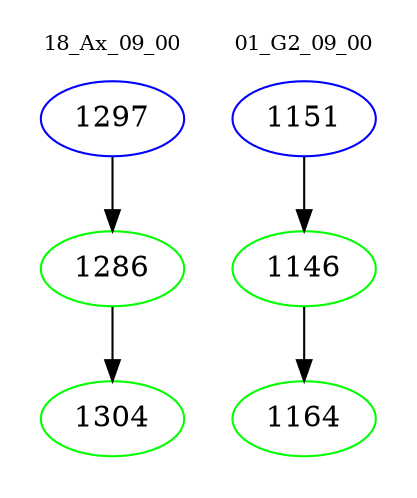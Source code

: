 digraph{
subgraph cluster_0 {
color = white
label = "18_Ax_09_00";
fontsize=10;
T0_1297 [label="1297", color="blue"]
T0_1297 -> T0_1286 [color="black"]
T0_1286 [label="1286", color="green"]
T0_1286 -> T0_1304 [color="black"]
T0_1304 [label="1304", color="green"]
}
subgraph cluster_1 {
color = white
label = "01_G2_09_00";
fontsize=10;
T1_1151 [label="1151", color="blue"]
T1_1151 -> T1_1146 [color="black"]
T1_1146 [label="1146", color="green"]
T1_1146 -> T1_1164 [color="black"]
T1_1164 [label="1164", color="green"]
}
}
